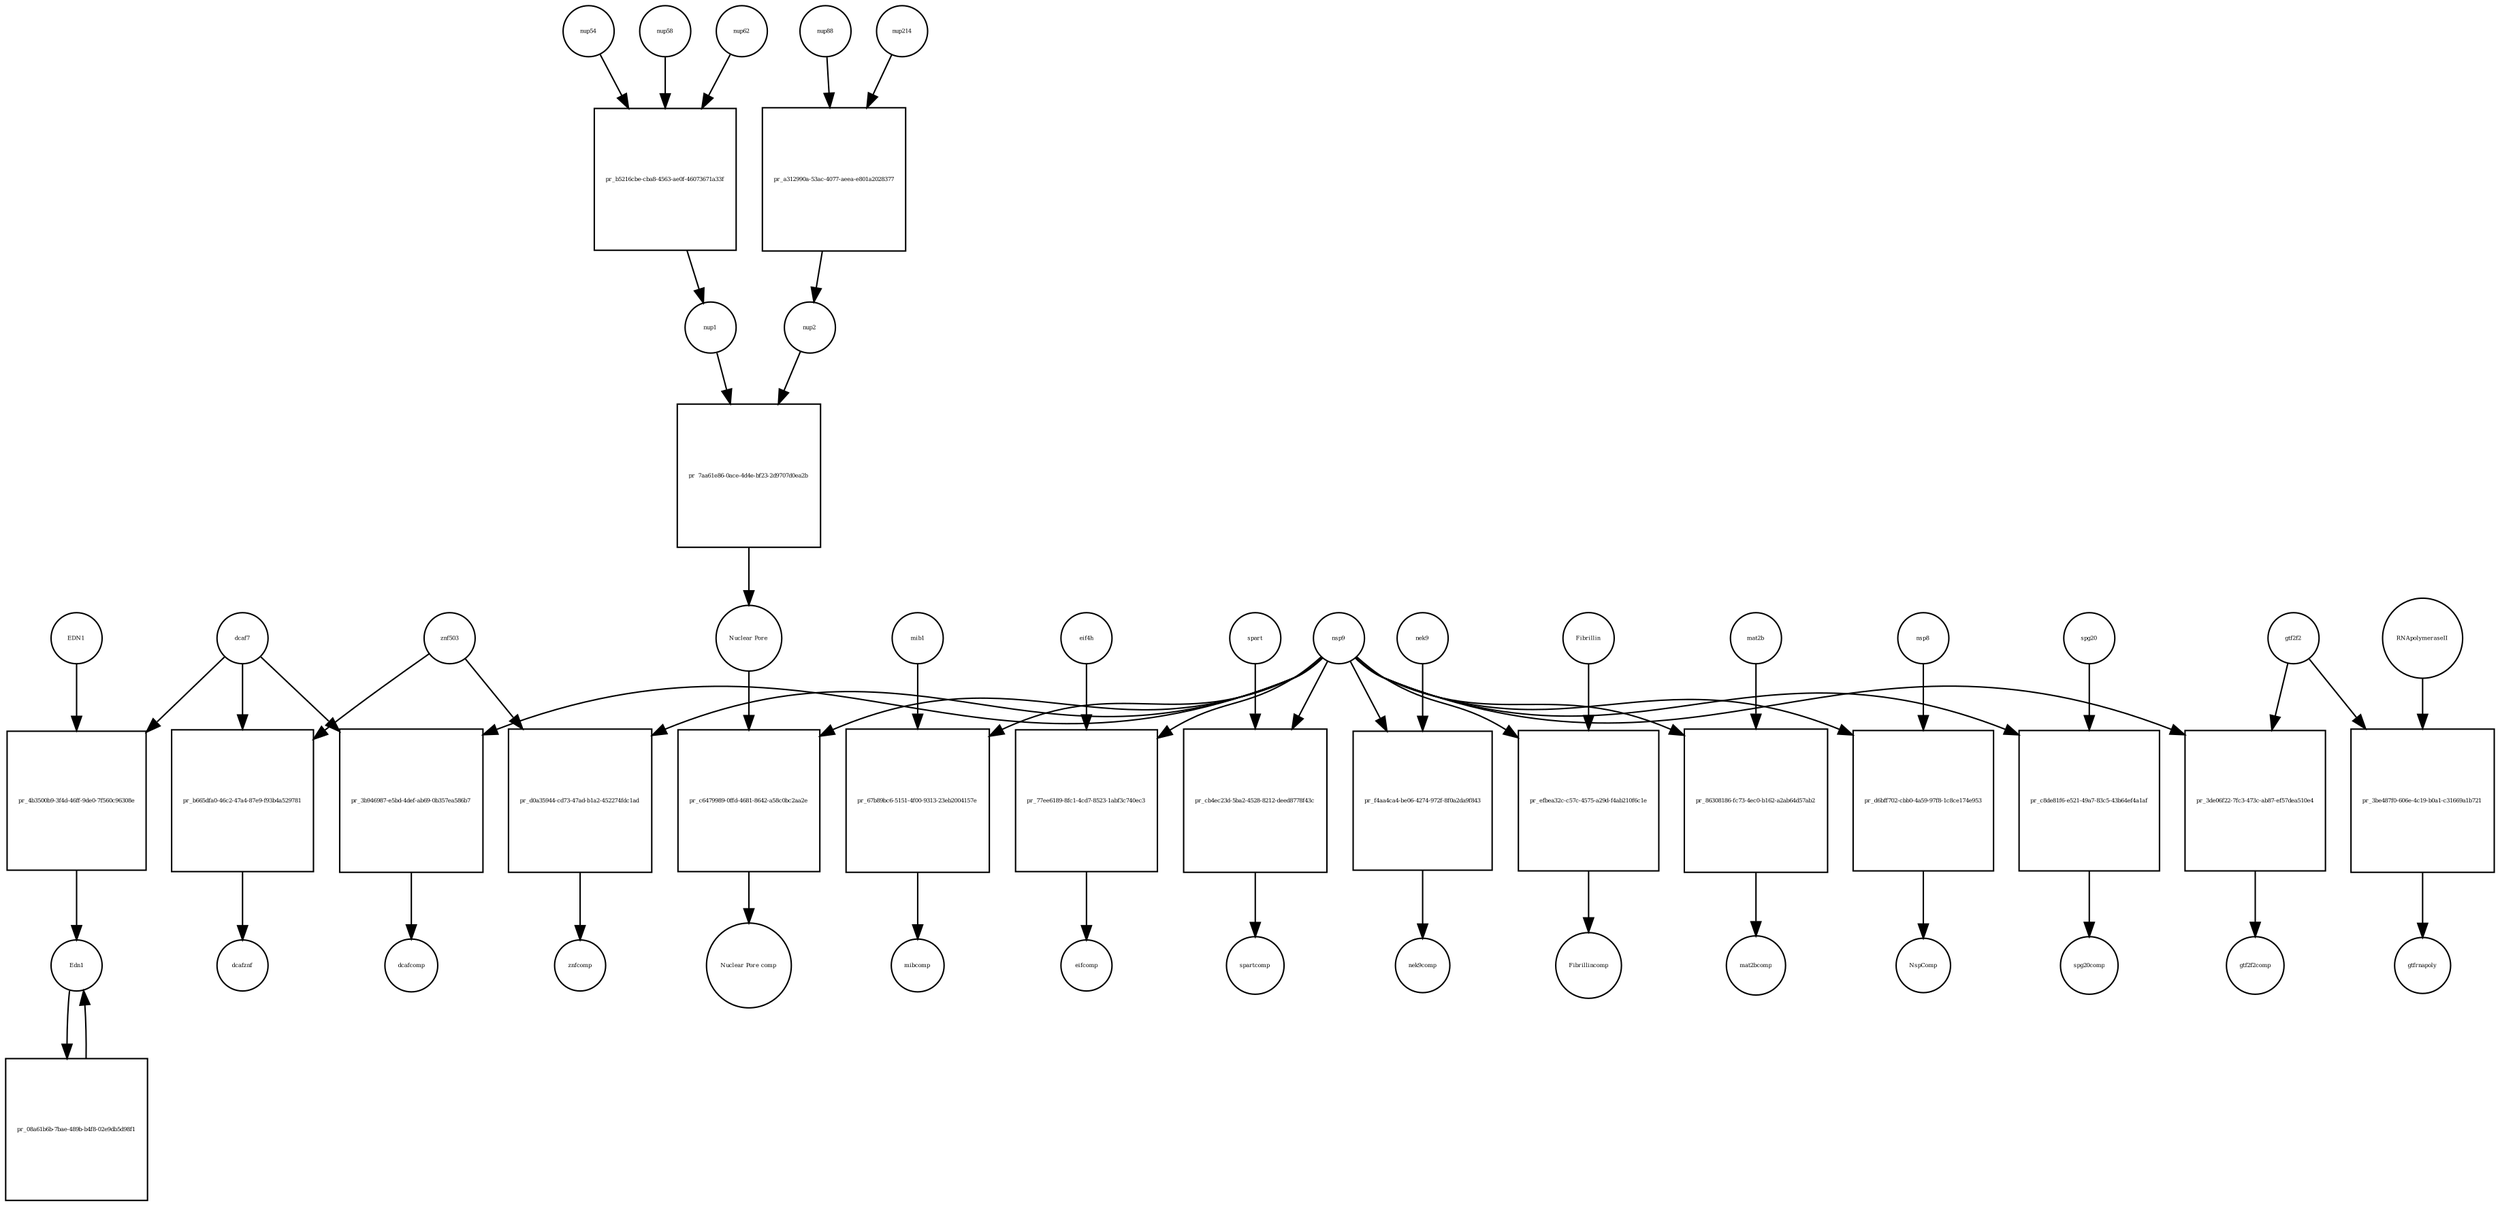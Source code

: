 strict digraph  {
nup1 [annotation="", bipartite=0, cls=complex, fontsize=4, label=nup1, shape=circle];
"pr_7aa61e86-0ace-4d4e-bf23-2d9707d0ea2b" [annotation="", bipartite=1, cls=process, fontsize=4, label="pr_7aa61e86-0ace-4d4e-bf23-2d9707d0ea2b", shape=square];
nup2 [annotation="", bipartite=0, cls=complex, fontsize=4, label=nup2, shape=circle];
"Nuclear Pore" [annotation="", bipartite=0, cls=complex, fontsize=4, label="Nuclear Pore", shape=circle];
nup214 [annotation=urn_miriam_uniprot_P35658, bipartite=0, cls=macromolecule, fontsize=4, label=nup214, shape=circle];
"pr_a312990a-53ac-4077-aeea-e801a2028377" [annotation="", bipartite=1, cls=process, fontsize=4, label="pr_a312990a-53ac-4077-aeea-e801a2028377", shape=square];
nup88 [annotation=urn_miriam_uniprot_Q99567, bipartite=0, cls=macromolecule, fontsize=4, label=nup88, shape=circle];
nup54 [annotation=urn_miriam_uniprot_Q7Z3B4, bipartite=0, cls=macromolecule, fontsize=4, label=nup54, shape=circle];
"pr_b5216cbe-cba8-4563-ae0f-46073671a33f" [annotation="", bipartite=1, cls=process, fontsize=4, label="pr_b5216cbe-cba8-4563-ae0f-46073671a33f", shape=square];
nup58 [annotation=urn_miriam_uniprot_Q9BVL2, bipartite=0, cls=macromolecule, fontsize=4, label=nup58, shape=circle];
nup62 [annotation=urn_miriam_uniprot_P37198, bipartite=0, cls=macromolecule, fontsize=4, label=nup62, shape=circle];
nsp9 [annotation=urn_miriam_uniprot_P0DTD1, bipartite=0, cls=macromolecule, fontsize=4, label=nsp9, shape=circle];
"pr_c6479989-0ffd-4681-8642-a58c0bc2aa2e" [annotation="", bipartite=1, cls=process, fontsize=4, label="pr_c6479989-0ffd-4681-8642-a58c0bc2aa2e", shape=square];
"Nuclear Pore comp" [annotation="", bipartite=0, cls=complex, fontsize=4, label="Nuclear Pore comp", shape=circle];
znf503 [annotation=urn_miriam_uniprot_Q96F45, bipartite=0, cls=macromolecule, fontsize=4, label=znf503, shape=circle];
"pr_b665dfa0-46c2-47a4-87e9-f93b4a529781" [annotation="", bipartite=1, cls=process, fontsize=4, label="pr_b665dfa0-46c2-47a4-87e9-f93b4a529781", shape=square];
dcaf7 [annotation=urn_miriam_uniprot_P61962, bipartite=0, cls=macromolecule, fontsize=4, label=dcaf7, shape=circle];
dcafznf [annotation="", bipartite=0, cls=complex, fontsize=4, label=dcafznf, shape=circle];
mib1 [annotation=urn_miriam_uniprot_Q86YT6, bipartite=0, cls=macromolecule, fontsize=4, label=mib1, shape=circle];
"pr_67b89bc6-5151-4f00-9313-23eb2004157e" [annotation="", bipartite=1, cls=process, fontsize=4, label="pr_67b89bc6-5151-4f00-9313-23eb2004157e", shape=square];
mibcomp [annotation="", bipartite=0, cls=complex, fontsize=4, label=mibcomp, shape=circle];
"pr_d0a35944-cd73-47ad-b1a2-452274fdc1ad" [annotation="", bipartite=1, cls=process, fontsize=4, label="pr_d0a35944-cd73-47ad-b1a2-452274fdc1ad", shape=square];
znfcomp [annotation="", bipartite=0, cls=complex, fontsize=4, label=znfcomp, shape=circle];
"pr_3b946987-e5bd-4def-ab69-0b357ea586b7" [annotation="", bipartite=1, cls=process, fontsize=4, label="pr_3b946987-e5bd-4def-ab69-0b357ea586b7", shape=square];
dcafcomp [annotation="", bipartite=0, cls=complex, fontsize=4, label=dcafcomp, shape=circle];
"pr_77ee6189-8fc1-4cd7-8523-1abf3c740ec3" [annotation="", bipartite=1, cls=process, fontsize=4, label="pr_77ee6189-8fc1-4cd7-8523-1abf3c740ec3", shape=square];
eif4h [annotation=urn_miriam_uniprot_Q15056, bipartite=0, cls=macromolecule, fontsize=4, label=eif4h, shape=circle];
eifcomp [annotation="", bipartite=0, cls=complex, fontsize=4, label=eifcomp, shape=circle];
spart [annotation=urn_miriam_uniprot_Q8N0X7, bipartite=0, cls=macromolecule, fontsize=4, label=spart, shape=circle];
"pr_cb4ec23d-5ba2-4528-8212-deed8778f43c" [annotation="", bipartite=1, cls=process, fontsize=4, label="pr_cb4ec23d-5ba2-4528-8212-deed8778f43c", shape=square];
spartcomp [annotation="", bipartite=0, cls=complex, fontsize=4, label=spartcomp, shape=circle];
"pr_f4aa4ca4-be06-4274-972f-8f0a2da9f843" [annotation="", bipartite=1, cls=process, fontsize=4, label="pr_f4aa4ca4-be06-4274-972f-8f0a2da9f843", shape=square];
nek9 [annotation=urn_miriam_uniprot_Q8TD19, bipartite=0, cls=macromolecule, fontsize=4, label=nek9, shape=circle];
nek9comp [annotation="", bipartite=0, cls=complex, fontsize=4, label=nek9comp, shape=circle];
"pr_efbea32c-c57c-4575-a29d-f4ab210f6c1e" [annotation="", bipartite=1, cls=process, fontsize=4, label="pr_efbea32c-c57c-4575-a29d-f4ab210f6c1e", shape=square];
Fibrillin [annotation="", bipartite=0, cls=complex, fontsize=4, label=Fibrillin, shape=circle];
Fibrillincomp [annotation="", bipartite=0, cls=complex, fontsize=4, label=Fibrillincomp, shape=circle];
gtf2f2 [annotation=urn_miriam_uniprot_P13984, bipartite=0, cls=macromolecule, fontsize=4, label=gtf2f2, shape=circle];
"pr_3de06f22-7fc3-473c-ab87-ef57dea510e4" [annotation="", bipartite=1, cls=process, fontsize=4, label="pr_3de06f22-7fc3-473c-ab87-ef57dea510e4", shape=square];
gtf2f2comp [annotation="", bipartite=0, cls=complex, fontsize=4, label=gtf2f2comp, shape=circle];
mat2b [annotation=urn_miriam_uniprot_Q9NZL9, bipartite=0, cls=macromolecule, fontsize=4, label=mat2b, shape=circle];
"pr_86308186-fc73-4ec0-b162-a2ab64d57ab2" [annotation="", bipartite=1, cls=process, fontsize=4, label="pr_86308186-fc73-4ec0-b162-a2ab64d57ab2", shape=square];
mat2bcomp [annotation="", bipartite=0, cls=complex, fontsize=4, label=mat2bcomp, shape=circle];
Edn1 [annotation="", bipartite=0, cls="nucleic acid feature", fontsize=4, label=Edn1, shape=circle];
"pr_08a61b6b-7bae-489b-b4f8-02e9db5d98f1" [annotation="", bipartite=1, cls=process, fontsize=4, label="pr_08a61b6b-7bae-489b-b4f8-02e9db5d98f1", shape=square];
EDN1 [annotation="", bipartite=0, cls="nucleic acid feature", fontsize=4, label=EDN1, shape=circle];
"pr_4b3500b9-3f4d-46ff-9de0-7f560c96308e" [annotation="", bipartite=1, cls=process, fontsize=4, label="pr_4b3500b9-3f4d-46ff-9de0-7f560c96308e", shape=square];
RNApolymeraseII [annotation=urn_miriam_uniprot_P30876, bipartite=0, cls=macromolecule, fontsize=4, label=RNApolymeraseII, shape=circle];
"pr_3be487f0-606e-4c19-b0a1-c31669a1b721" [annotation="", bipartite=1, cls=process, fontsize=4, label="pr_3be487f0-606e-4c19-b0a1-c31669a1b721", shape=square];
gtfrnapoly [annotation="", bipartite=0, cls=complex, fontsize=4, label=gtfrnapoly, shape=circle];
"pr_d6bff702-cbb0-4a59-97f8-1c8ce174e953" [annotation="", bipartite=1, cls=process, fontsize=4, label="pr_d6bff702-cbb0-4a59-97f8-1c8ce174e953", shape=square];
nsp8 [annotation=urn_miriam_uniprot_P0DTD1, bipartite=0, cls=macromolecule, fontsize=4, label=nsp8, shape=circle];
NspComp [annotation="", bipartite=0, cls=complex, fontsize=4, label=NspComp, shape=circle];
"pr_c8de81f6-e521-49a7-83c5-43b64ef4a1af" [annotation="", bipartite=1, cls=process, fontsize=4, label="pr_c8de81f6-e521-49a7-83c5-43b64ef4a1af", shape=square];
spg20 [annotation="", bipartite=0, cls=macromolecule, fontsize=4, label=spg20, shape=circle];
spg20comp [annotation="", bipartite=0, cls=complex, fontsize=4, label=spg20comp, shape=circle];
nup1 -> "pr_7aa61e86-0ace-4d4e-bf23-2d9707d0ea2b"  [annotation="", interaction_type=consumption];
"pr_7aa61e86-0ace-4d4e-bf23-2d9707d0ea2b" -> "Nuclear Pore"  [annotation="", interaction_type=production];
nup2 -> "pr_7aa61e86-0ace-4d4e-bf23-2d9707d0ea2b"  [annotation="", interaction_type=consumption];
"Nuclear Pore" -> "pr_c6479989-0ffd-4681-8642-a58c0bc2aa2e"  [annotation="", interaction_type=consumption];
nup214 -> "pr_a312990a-53ac-4077-aeea-e801a2028377"  [annotation="", interaction_type=consumption];
"pr_a312990a-53ac-4077-aeea-e801a2028377" -> nup2  [annotation="", interaction_type=production];
nup88 -> "pr_a312990a-53ac-4077-aeea-e801a2028377"  [annotation="", interaction_type=consumption];
nup54 -> "pr_b5216cbe-cba8-4563-ae0f-46073671a33f"  [annotation="", interaction_type=consumption];
"pr_b5216cbe-cba8-4563-ae0f-46073671a33f" -> nup1  [annotation="", interaction_type=production];
nup58 -> "pr_b5216cbe-cba8-4563-ae0f-46073671a33f"  [annotation="", interaction_type=consumption];
nup62 -> "pr_b5216cbe-cba8-4563-ae0f-46073671a33f"  [annotation="", interaction_type=consumption];
nsp9 -> "pr_c6479989-0ffd-4681-8642-a58c0bc2aa2e"  [annotation="", interaction_type=consumption];
nsp9 -> "pr_67b89bc6-5151-4f00-9313-23eb2004157e"  [annotation="", interaction_type=consumption];
nsp9 -> "pr_d0a35944-cd73-47ad-b1a2-452274fdc1ad"  [annotation="", interaction_type=consumption];
nsp9 -> "pr_3b946987-e5bd-4def-ab69-0b357ea586b7"  [annotation="", interaction_type=consumption];
nsp9 -> "pr_77ee6189-8fc1-4cd7-8523-1abf3c740ec3"  [annotation="", interaction_type=consumption];
nsp9 -> "pr_cb4ec23d-5ba2-4528-8212-deed8778f43c"  [annotation="", interaction_type=consumption];
nsp9 -> "pr_f4aa4ca4-be06-4274-972f-8f0a2da9f843"  [annotation="", interaction_type=consumption];
nsp9 -> "pr_efbea32c-c57c-4575-a29d-f4ab210f6c1e"  [annotation="", interaction_type=consumption];
nsp9 -> "pr_3de06f22-7fc3-473c-ab87-ef57dea510e4"  [annotation="", interaction_type=consumption];
nsp9 -> "pr_86308186-fc73-4ec0-b162-a2ab64d57ab2"  [annotation="", interaction_type=consumption];
nsp9 -> "pr_d6bff702-cbb0-4a59-97f8-1c8ce174e953"  [annotation="", interaction_type=consumption];
nsp9 -> "pr_c8de81f6-e521-49a7-83c5-43b64ef4a1af"  [annotation="", interaction_type=consumption];
"pr_c6479989-0ffd-4681-8642-a58c0bc2aa2e" -> "Nuclear Pore comp"  [annotation="", interaction_type=production];
znf503 -> "pr_b665dfa0-46c2-47a4-87e9-f93b4a529781"  [annotation="", interaction_type=consumption];
znf503 -> "pr_d0a35944-cd73-47ad-b1a2-452274fdc1ad"  [annotation="", interaction_type=consumption];
"pr_b665dfa0-46c2-47a4-87e9-f93b4a529781" -> dcafznf  [annotation="", interaction_type=production];
dcaf7 -> "pr_b665dfa0-46c2-47a4-87e9-f93b4a529781"  [annotation="", interaction_type=consumption];
dcaf7 -> "pr_3b946987-e5bd-4def-ab69-0b357ea586b7"  [annotation="", interaction_type=consumption];
dcaf7 -> "pr_4b3500b9-3f4d-46ff-9de0-7f560c96308e"  [annotation=urn_miriam_pubmed_27880803, interaction_type=catalysis];
mib1 -> "pr_67b89bc6-5151-4f00-9313-23eb2004157e"  [annotation="", interaction_type=consumption];
"pr_67b89bc6-5151-4f00-9313-23eb2004157e" -> mibcomp  [annotation="", interaction_type=production];
"pr_d0a35944-cd73-47ad-b1a2-452274fdc1ad" -> znfcomp  [annotation="", interaction_type=production];
"pr_3b946987-e5bd-4def-ab69-0b357ea586b7" -> dcafcomp  [annotation="", interaction_type=production];
"pr_77ee6189-8fc1-4cd7-8523-1abf3c740ec3" -> eifcomp  [annotation="", interaction_type=production];
eif4h -> "pr_77ee6189-8fc1-4cd7-8523-1abf3c740ec3"  [annotation="", interaction_type=consumption];
spart -> "pr_cb4ec23d-5ba2-4528-8212-deed8778f43c"  [annotation="", interaction_type=consumption];
"pr_cb4ec23d-5ba2-4528-8212-deed8778f43c" -> spartcomp  [annotation="", interaction_type=production];
"pr_f4aa4ca4-be06-4274-972f-8f0a2da9f843" -> nek9comp  [annotation="", interaction_type=production];
nek9 -> "pr_f4aa4ca4-be06-4274-972f-8f0a2da9f843"  [annotation="", interaction_type=consumption];
"pr_efbea32c-c57c-4575-a29d-f4ab210f6c1e" -> Fibrillincomp  [annotation="", interaction_type=production];
Fibrillin -> "pr_efbea32c-c57c-4575-a29d-f4ab210f6c1e"  [annotation="", interaction_type=consumption];
gtf2f2 -> "pr_3de06f22-7fc3-473c-ab87-ef57dea510e4"  [annotation="", interaction_type=consumption];
gtf2f2 -> "pr_3be487f0-606e-4c19-b0a1-c31669a1b721"  [annotation="", interaction_type=consumption];
"pr_3de06f22-7fc3-473c-ab87-ef57dea510e4" -> gtf2f2comp  [annotation="", interaction_type=production];
mat2b -> "pr_86308186-fc73-4ec0-b162-a2ab64d57ab2"  [annotation="", interaction_type=consumption];
"pr_86308186-fc73-4ec0-b162-a2ab64d57ab2" -> mat2bcomp  [annotation="", interaction_type=production];
Edn1 -> "pr_08a61b6b-7bae-489b-b4f8-02e9db5d98f1"  [annotation="", interaction_type=consumption];
"pr_08a61b6b-7bae-489b-b4f8-02e9db5d98f1" -> Edn1  [annotation="", interaction_type=production];
EDN1 -> "pr_4b3500b9-3f4d-46ff-9de0-7f560c96308e"  [annotation="", interaction_type=consumption];
"pr_4b3500b9-3f4d-46ff-9de0-7f560c96308e" -> Edn1  [annotation="", interaction_type=production];
RNApolymeraseII -> "pr_3be487f0-606e-4c19-b0a1-c31669a1b721"  [annotation="", interaction_type=consumption];
"pr_3be487f0-606e-4c19-b0a1-c31669a1b721" -> gtfrnapoly  [annotation="", interaction_type=production];
"pr_d6bff702-cbb0-4a59-97f8-1c8ce174e953" -> NspComp  [annotation="", interaction_type=production];
nsp8 -> "pr_d6bff702-cbb0-4a59-97f8-1c8ce174e953"  [annotation="", interaction_type=consumption];
"pr_c8de81f6-e521-49a7-83c5-43b64ef4a1af" -> spg20comp  [annotation="", interaction_type=production];
spg20 -> "pr_c8de81f6-e521-49a7-83c5-43b64ef4a1af"  [annotation="", interaction_type=consumption];
}
